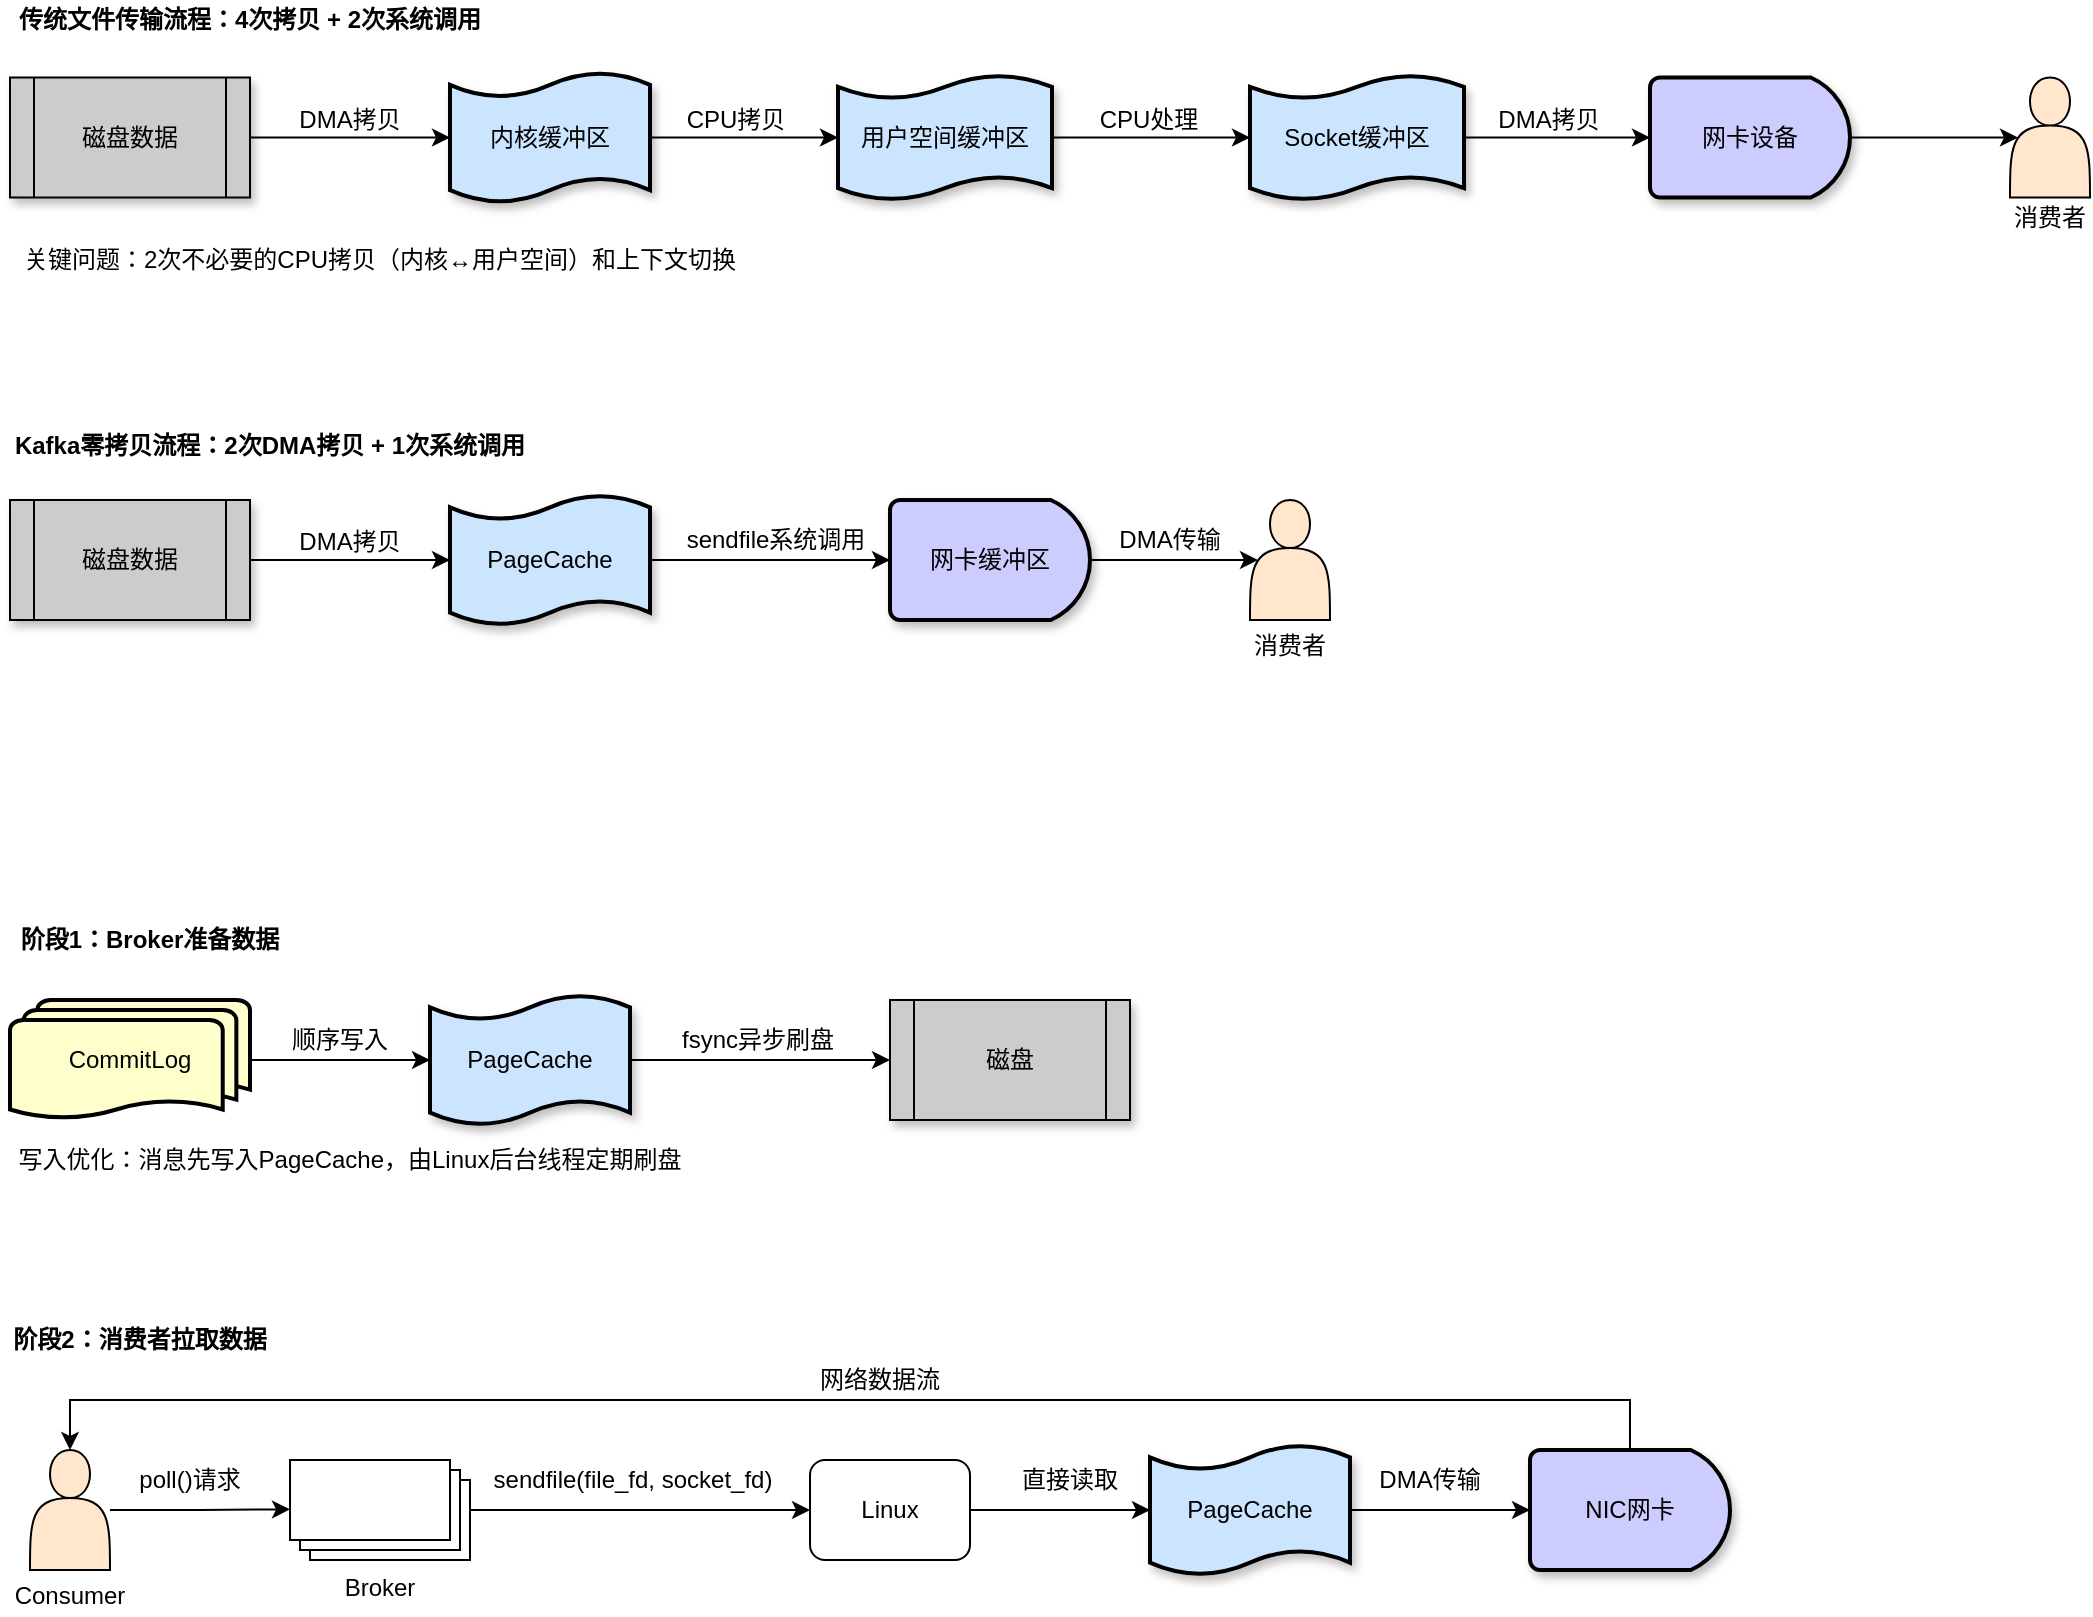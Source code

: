 <mxfile version="28.0.7">
  <diagram name="第 1 页" id="FKrM2mCtWPcghuYl6nln">
    <mxGraphModel dx="1479" dy="719" grid="1" gridSize="10" guides="1" tooltips="1" connect="1" arrows="1" fold="1" page="1" pageScale="1" pageWidth="827" pageHeight="1169" math="0" shadow="0">
      <root>
        <mxCell id="0" />
        <mxCell id="1" parent="0" />
        <mxCell id="AG47WaFzWLXYvN8UN-2U-114" value="" style="group" parent="1" vertex="1" connectable="0">
          <mxGeometry x="60" y="100" width="1040" height="140" as="geometry" />
        </mxCell>
        <mxCell id="AG47WaFzWLXYvN8UN-2U-6" value="&lt;b&gt;传统文件传输流程：4次拷贝 + 2次系统调用&lt;/b&gt;" style="text;strokeColor=none;align=center;fillColor=none;html=1;verticalAlign=middle;whiteSpace=wrap;rounded=0;" parent="AG47WaFzWLXYvN8UN-2U-114" vertex="1">
          <mxGeometry width="240" height="20" as="geometry" />
        </mxCell>
        <mxCell id="AG47WaFzWLXYvN8UN-2U-112" value="" style="group" parent="AG47WaFzWLXYvN8UN-2U-114" vertex="1" connectable="0">
          <mxGeometry y="36.25" width="1040" height="103.75" as="geometry" />
        </mxCell>
        <mxCell id="AG47WaFzWLXYvN8UN-2U-78" value="网卡设备" style="strokeWidth=2;html=1;shape=mxgraph.flowchart.delay;whiteSpace=wrap;fillColor=#CCCCFF;shadow=1;" parent="AG47WaFzWLXYvN8UN-2U-112" vertex="1">
          <mxGeometry x="820" y="2.5" width="100" height="60" as="geometry" />
        </mxCell>
        <mxCell id="AG47WaFzWLXYvN8UN-2U-4" value="磁盘数据" style="shape=process;whiteSpace=wrap;html=1;backgroundOutline=1;shadow=1;fillColor=#CCCCCC;" parent="AG47WaFzWLXYvN8UN-2U-112" vertex="1">
          <mxGeometry y="2.5" width="120" height="60" as="geometry" />
        </mxCell>
        <mxCell id="AG47WaFzWLXYvN8UN-2U-5" value="" style="shape=actor;whiteSpace=wrap;html=1;fillColor=#FFE6CC;" parent="AG47WaFzWLXYvN8UN-2U-112" vertex="1">
          <mxGeometry x="1000" y="2.5" width="40" height="60" as="geometry" />
        </mxCell>
        <mxCell id="AG47WaFzWLXYvN8UN-2U-95" style="edgeStyle=orthogonalEdgeStyle;rounded=0;orthogonalLoop=1;jettySize=auto;html=1;exitX=1;exitY=0.5;exitDx=0;exitDy=0;exitPerimeter=0;" parent="AG47WaFzWLXYvN8UN-2U-112" source="AG47WaFzWLXYvN8UN-2U-90" target="AG47WaFzWLXYvN8UN-2U-91" edge="1">
          <mxGeometry relative="1" as="geometry" />
        </mxCell>
        <mxCell id="AG47WaFzWLXYvN8UN-2U-90" value="内核缓冲区" style="shape=tape;whiteSpace=wrap;html=1;strokeWidth=2;size=0.19;shadow=1;fillColor=#CCE5FF;" parent="AG47WaFzWLXYvN8UN-2U-112" vertex="1">
          <mxGeometry x="220" width="100" height="65" as="geometry" />
        </mxCell>
        <mxCell id="AG47WaFzWLXYvN8UN-2U-91" value="用户空间缓冲区" style="shape=tape;whiteSpace=wrap;html=1;strokeWidth=2;size=0.19;shadow=1;fillColor=#CCE5FF;" parent="AG47WaFzWLXYvN8UN-2U-112" vertex="1">
          <mxGeometry x="414" y="1.25" width="107" height="62.5" as="geometry" />
        </mxCell>
        <mxCell id="AG47WaFzWLXYvN8UN-2U-92" value="Socket缓冲区" style="shape=tape;whiteSpace=wrap;html=1;strokeWidth=2;size=0.19;shadow=1;fillColor=#CCE5FF;" parent="AG47WaFzWLXYvN8UN-2U-112" vertex="1">
          <mxGeometry x="620" y="1.25" width="107" height="62.5" as="geometry" />
        </mxCell>
        <mxCell id="AG47WaFzWLXYvN8UN-2U-93" style="edgeStyle=orthogonalEdgeStyle;rounded=0;orthogonalLoop=1;jettySize=auto;html=1;exitX=1;exitY=0.5;exitDx=0;exitDy=0;entryX=0;entryY=0.5;entryDx=0;entryDy=0;entryPerimeter=0;" parent="AG47WaFzWLXYvN8UN-2U-112" source="AG47WaFzWLXYvN8UN-2U-4" target="AG47WaFzWLXYvN8UN-2U-90" edge="1">
          <mxGeometry relative="1" as="geometry" />
        </mxCell>
        <mxCell id="AG47WaFzWLXYvN8UN-2U-94" value="DMA拷贝" style="text;strokeColor=none;align=center;fillColor=none;html=1;verticalAlign=middle;whiteSpace=wrap;rounded=0;" parent="AG47WaFzWLXYvN8UN-2U-112" vertex="1">
          <mxGeometry x="140" y="13.75" width="60" height="20" as="geometry" />
        </mxCell>
        <mxCell id="AG47WaFzWLXYvN8UN-2U-96" value="CPU拷贝" style="text;strokeColor=none;align=center;fillColor=none;html=1;verticalAlign=middle;whiteSpace=wrap;rounded=0;" parent="AG47WaFzWLXYvN8UN-2U-112" vertex="1">
          <mxGeometry x="333" y="13.75" width="60" height="20" as="geometry" />
        </mxCell>
        <mxCell id="AG47WaFzWLXYvN8UN-2U-97" style="edgeStyle=orthogonalEdgeStyle;rounded=0;orthogonalLoop=1;jettySize=auto;html=1;entryX=0;entryY=0.5;entryDx=0;entryDy=0;entryPerimeter=0;" parent="AG47WaFzWLXYvN8UN-2U-112" source="AG47WaFzWLXYvN8UN-2U-91" target="AG47WaFzWLXYvN8UN-2U-92" edge="1">
          <mxGeometry relative="1" as="geometry" />
        </mxCell>
        <mxCell id="AG47WaFzWLXYvN8UN-2U-98" value="CPU处理" style="text;strokeColor=none;align=center;fillColor=none;html=1;verticalAlign=middle;whiteSpace=wrap;rounded=0;" parent="AG47WaFzWLXYvN8UN-2U-112" vertex="1">
          <mxGeometry x="540" y="13.75" width="59" height="20" as="geometry" />
        </mxCell>
        <mxCell id="AG47WaFzWLXYvN8UN-2U-99" style="edgeStyle=orthogonalEdgeStyle;rounded=0;orthogonalLoop=1;jettySize=auto;html=1;entryX=0;entryY=0.5;entryDx=0;entryDy=0;entryPerimeter=0;" parent="AG47WaFzWLXYvN8UN-2U-112" source="AG47WaFzWLXYvN8UN-2U-92" target="AG47WaFzWLXYvN8UN-2U-78" edge="1">
          <mxGeometry relative="1" as="geometry" />
        </mxCell>
        <mxCell id="AG47WaFzWLXYvN8UN-2U-100" value="DMA拷贝" style="text;strokeColor=none;align=center;fillColor=none;html=1;verticalAlign=middle;whiteSpace=wrap;rounded=0;" parent="AG47WaFzWLXYvN8UN-2U-112" vertex="1">
          <mxGeometry x="740" y="13.75" width="59" height="20" as="geometry" />
        </mxCell>
        <mxCell id="AG47WaFzWLXYvN8UN-2U-101" style="edgeStyle=orthogonalEdgeStyle;rounded=0;orthogonalLoop=1;jettySize=auto;html=1;entryX=0.1;entryY=0.5;entryDx=0;entryDy=0;entryPerimeter=0;" parent="AG47WaFzWLXYvN8UN-2U-112" source="AG47WaFzWLXYvN8UN-2U-78" target="AG47WaFzWLXYvN8UN-2U-5" edge="1">
          <mxGeometry relative="1" as="geometry" />
        </mxCell>
        <mxCell id="AG47WaFzWLXYvN8UN-2U-102" value="关键问题：2次不必要的CPU拷贝（内核↔用户空间）和上下文切换" style="text;strokeColor=none;align=center;fillColor=none;html=1;verticalAlign=middle;whiteSpace=wrap;rounded=0;" parent="AG47WaFzWLXYvN8UN-2U-112" vertex="1">
          <mxGeometry y="83.75" width="370" height="20" as="geometry" />
        </mxCell>
        <mxCell id="AG47WaFzWLXYvN8UN-2U-104" value="消费者" style="text;strokeColor=none;align=center;fillColor=none;html=1;verticalAlign=middle;whiteSpace=wrap;rounded=0;" parent="AG47WaFzWLXYvN8UN-2U-112" vertex="1">
          <mxGeometry x="1000" y="62.5" width="40" height="20" as="geometry" />
        </mxCell>
        <mxCell id="AG47WaFzWLXYvN8UN-2U-115" value="" style="group" parent="1" vertex="1" connectable="0">
          <mxGeometry x="60" y="310" width="660" height="122.5" as="geometry" />
        </mxCell>
        <mxCell id="AG47WaFzWLXYvN8UN-2U-53" value="&lt;b&gt;Kafka零拷贝流程：2次DMA拷贝 + 1次系统调用&lt;/b&gt;" style="text;strokeColor=none;align=center;fillColor=none;html=1;verticalAlign=middle;whiteSpace=wrap;rounded=0;" parent="AG47WaFzWLXYvN8UN-2U-115" vertex="1">
          <mxGeometry width="260" height="25" as="geometry" />
        </mxCell>
        <mxCell id="AG47WaFzWLXYvN8UN-2U-113" value="" style="group" parent="AG47WaFzWLXYvN8UN-2U-115" vertex="1" connectable="0">
          <mxGeometry y="37.5" width="660" height="85" as="geometry" />
        </mxCell>
        <mxCell id="AG47WaFzWLXYvN8UN-2U-38" value="PageCache" style="shape=tape;whiteSpace=wrap;html=1;strokeWidth=2;size=0.19;shadow=1;fillColor=#CCE5FF;" parent="AG47WaFzWLXYvN8UN-2U-113" vertex="1">
          <mxGeometry x="220" width="100" height="65" as="geometry" />
        </mxCell>
        <mxCell id="AG47WaFzWLXYvN8UN-2U-39" value="磁盘数据" style="shape=process;whiteSpace=wrap;html=1;backgroundOutline=1;shadow=1;fillColor=#CCCCCC;" parent="AG47WaFzWLXYvN8UN-2U-113" vertex="1">
          <mxGeometry y="2.5" width="120" height="60" as="geometry" />
        </mxCell>
        <mxCell id="AG47WaFzWLXYvN8UN-2U-40" value="" style="shape=actor;whiteSpace=wrap;html=1;fillColor=#FFE6CC;" parent="AG47WaFzWLXYvN8UN-2U-113" vertex="1">
          <mxGeometry x="620" y="2.5" width="40" height="60" as="geometry" />
        </mxCell>
        <mxCell id="AG47WaFzWLXYvN8UN-2U-66" value="网卡缓冲区" style="strokeWidth=2;html=1;shape=mxgraph.flowchart.delay;whiteSpace=wrap;fillColor=#CCCCFF;shadow=1;" parent="AG47WaFzWLXYvN8UN-2U-113" vertex="1">
          <mxGeometry x="440" y="2.5" width="100" height="60" as="geometry" />
        </mxCell>
        <mxCell id="AG47WaFzWLXYvN8UN-2U-103" value="消费者" style="text;strokeColor=none;align=center;fillColor=none;html=1;verticalAlign=middle;whiteSpace=wrap;rounded=0;" parent="AG47WaFzWLXYvN8UN-2U-113" vertex="1">
          <mxGeometry x="620" y="65" width="40" height="20" as="geometry" />
        </mxCell>
        <mxCell id="AG47WaFzWLXYvN8UN-2U-105" style="edgeStyle=orthogonalEdgeStyle;rounded=0;orthogonalLoop=1;jettySize=auto;html=1;exitX=1;exitY=0.5;exitDx=0;exitDy=0;entryX=0;entryY=0.5;entryDx=0;entryDy=0;entryPerimeter=0;" parent="AG47WaFzWLXYvN8UN-2U-113" source="AG47WaFzWLXYvN8UN-2U-39" target="AG47WaFzWLXYvN8UN-2U-38" edge="1">
          <mxGeometry relative="1" as="geometry" />
        </mxCell>
        <mxCell id="AG47WaFzWLXYvN8UN-2U-107" style="edgeStyle=orthogonalEdgeStyle;rounded=0;orthogonalLoop=1;jettySize=auto;html=1;entryX=0.1;entryY=0.5;entryDx=0;entryDy=0;entryPerimeter=0;" parent="AG47WaFzWLXYvN8UN-2U-113" source="AG47WaFzWLXYvN8UN-2U-66" target="AG47WaFzWLXYvN8UN-2U-40" edge="1">
          <mxGeometry relative="1" as="geometry" />
        </mxCell>
        <mxCell id="AG47WaFzWLXYvN8UN-2U-108" value="DMA拷贝" style="text;strokeColor=none;align=center;fillColor=none;html=1;verticalAlign=middle;whiteSpace=wrap;rounded=0;" parent="AG47WaFzWLXYvN8UN-2U-113" vertex="1">
          <mxGeometry x="140" y="12.5" width="60" height="21" as="geometry" />
        </mxCell>
        <mxCell id="AG47WaFzWLXYvN8UN-2U-109" value="sendfile系统调用" style="text;strokeColor=none;align=center;fillColor=none;html=1;verticalAlign=middle;whiteSpace=wrap;rounded=0;" parent="AG47WaFzWLXYvN8UN-2U-113" vertex="1">
          <mxGeometry x="333" y="12.5" width="100" height="20" as="geometry" />
        </mxCell>
        <mxCell id="AG47WaFzWLXYvN8UN-2U-110" style="edgeStyle=orthogonalEdgeStyle;rounded=0;orthogonalLoop=1;jettySize=auto;html=1;entryX=0;entryY=0.5;entryDx=0;entryDy=0;entryPerimeter=0;" parent="AG47WaFzWLXYvN8UN-2U-113" source="AG47WaFzWLXYvN8UN-2U-38" target="AG47WaFzWLXYvN8UN-2U-66" edge="1">
          <mxGeometry relative="1" as="geometry" />
        </mxCell>
        <mxCell id="AG47WaFzWLXYvN8UN-2U-111" value="DMA传输" style="text;strokeColor=none;align=center;fillColor=none;html=1;verticalAlign=middle;whiteSpace=wrap;rounded=0;" parent="AG47WaFzWLXYvN8UN-2U-113" vertex="1">
          <mxGeometry x="550" y="12.5" width="60" height="20" as="geometry" />
        </mxCell>
        <mxCell id="AG47WaFzWLXYvN8UN-2U-126" value="" style="group" parent="1" vertex="1" connectable="0">
          <mxGeometry x="60" y="560" width="560" height="130" as="geometry" />
        </mxCell>
        <mxCell id="AG47WaFzWLXYvN8UN-2U-124" value="" style="group" parent="AG47WaFzWLXYvN8UN-2U-126" vertex="1" connectable="0">
          <mxGeometry width="560" height="102.5" as="geometry" />
        </mxCell>
        <mxCell id="AG47WaFzWLXYvN8UN-2U-116" value="CommitLog" style="strokeWidth=2;html=1;shape=mxgraph.flowchart.multi-document;whiteSpace=wrap;fillColor=#FFFFCC;" parent="AG47WaFzWLXYvN8UN-2U-124" vertex="1">
          <mxGeometry y="40" width="120" height="60" as="geometry" />
        </mxCell>
        <mxCell id="AG47WaFzWLXYvN8UN-2U-120" style="edgeStyle=orthogonalEdgeStyle;rounded=0;orthogonalLoop=1;jettySize=auto;html=1;exitX=1;exitY=0.5;exitDx=0;exitDy=0;exitPerimeter=0;entryX=0;entryY=0.5;entryDx=0;entryDy=0;" parent="AG47WaFzWLXYvN8UN-2U-124" source="AG47WaFzWLXYvN8UN-2U-117" target="AG47WaFzWLXYvN8UN-2U-118" edge="1">
          <mxGeometry relative="1" as="geometry" />
        </mxCell>
        <mxCell id="AG47WaFzWLXYvN8UN-2U-117" value="PageCache" style="shape=tape;whiteSpace=wrap;html=1;strokeWidth=2;size=0.19;shadow=1;fillColor=#CCE5FF;" parent="AG47WaFzWLXYvN8UN-2U-124" vertex="1">
          <mxGeometry x="210" y="37.5" width="100" height="65" as="geometry" />
        </mxCell>
        <mxCell id="AG47WaFzWLXYvN8UN-2U-118" value="磁盘" style="shape=process;whiteSpace=wrap;html=1;backgroundOutline=1;shadow=1;fillColor=#CCCCCC;" parent="AG47WaFzWLXYvN8UN-2U-124" vertex="1">
          <mxGeometry x="440" y="40" width="120" height="60" as="geometry" />
        </mxCell>
        <mxCell id="AG47WaFzWLXYvN8UN-2U-119" style="edgeStyle=orthogonalEdgeStyle;rounded=0;orthogonalLoop=1;jettySize=auto;html=1;entryX=0;entryY=0.5;entryDx=0;entryDy=0;entryPerimeter=0;" parent="AG47WaFzWLXYvN8UN-2U-124" source="AG47WaFzWLXYvN8UN-2U-116" target="AG47WaFzWLXYvN8UN-2U-117" edge="1">
          <mxGeometry relative="1" as="geometry" />
        </mxCell>
        <mxCell id="AG47WaFzWLXYvN8UN-2U-121" value="顺序写入" style="text;strokeColor=none;align=center;fillColor=none;html=1;verticalAlign=middle;whiteSpace=wrap;rounded=0;" parent="AG47WaFzWLXYvN8UN-2U-124" vertex="1">
          <mxGeometry x="140" y="50" width="50" height="20" as="geometry" />
        </mxCell>
        <mxCell id="AG47WaFzWLXYvN8UN-2U-122" value="fsync异步刷盘" style="text;strokeColor=none;align=center;fillColor=none;html=1;verticalAlign=middle;whiteSpace=wrap;rounded=0;" parent="AG47WaFzWLXYvN8UN-2U-124" vertex="1">
          <mxGeometry x="333.5" y="50" width="80" height="20" as="geometry" />
        </mxCell>
        <mxCell id="AG47WaFzWLXYvN8UN-2U-123" value="&lt;b&gt;阶段1：Broker准备数据&lt;/b&gt;" style="text;strokeColor=none;align=center;fillColor=none;html=1;verticalAlign=middle;whiteSpace=wrap;rounded=0;" parent="AG47WaFzWLXYvN8UN-2U-124" vertex="1">
          <mxGeometry width="140" height="20" as="geometry" />
        </mxCell>
        <mxCell id="AG47WaFzWLXYvN8UN-2U-125" value="写入优化：消息先写入PageCache，由Linux后台线程定期刷盘" style="text;strokeColor=none;align=center;fillColor=none;html=1;verticalAlign=middle;whiteSpace=wrap;rounded=0;" parent="AG47WaFzWLXYvN8UN-2U-126" vertex="1">
          <mxGeometry y="110" width="340" height="20" as="geometry" />
        </mxCell>
        <mxCell id="AG47WaFzWLXYvN8UN-2U-151" value="" style="group" parent="1" vertex="1" connectable="0">
          <mxGeometry x="60" y="760" width="860" height="147.5" as="geometry" />
        </mxCell>
        <mxCell id="AG47WaFzWLXYvN8UN-2U-148" value="Consumer" style="text;strokeColor=none;align=center;fillColor=none;html=1;verticalAlign=middle;whiteSpace=wrap;rounded=0;" parent="AG47WaFzWLXYvN8UN-2U-151" vertex="1">
          <mxGeometry y="127.5" width="60" height="20" as="geometry" />
        </mxCell>
        <mxCell id="AG47WaFzWLXYvN8UN-2U-147" style="edgeStyle=orthogonalEdgeStyle;rounded=0;orthogonalLoop=1;jettySize=auto;html=1;" parent="AG47WaFzWLXYvN8UN-2U-151" source="AG47WaFzWLXYvN8UN-2U-127" edge="1">
          <mxGeometry relative="1" as="geometry">
            <mxPoint x="140" y="94.66" as="targetPoint" />
            <mxPoint x="60" y="94.66" as="sourcePoint" />
          </mxGeometry>
        </mxCell>
        <mxCell id="AG47WaFzWLXYvN8UN-2U-127" value="" style="shape=actor;whiteSpace=wrap;html=1;fillColor=#FFE6CC;" parent="AG47WaFzWLXYvN8UN-2U-151" vertex="1">
          <mxGeometry x="10" y="65" width="40" height="60" as="geometry" />
        </mxCell>
        <mxCell id="AG47WaFzWLXYvN8UN-2U-136" style="edgeStyle=orthogonalEdgeStyle;rounded=0;orthogonalLoop=1;jettySize=auto;html=1;entryX=0;entryY=0.5;entryDx=0;entryDy=0;" parent="AG47WaFzWLXYvN8UN-2U-151" source="AG47WaFzWLXYvN8UN-2U-128" target="AG47WaFzWLXYvN8UN-2U-129" edge="1">
          <mxGeometry relative="1" as="geometry" />
        </mxCell>
        <mxCell id="AG47WaFzWLXYvN8UN-2U-128" value="Broker" style="verticalLabelPosition=bottom;verticalAlign=top;html=1;shape=mxgraph.basic.layered_rect;dx=10;outlineConnect=0;whiteSpace=wrap;" parent="AG47WaFzWLXYvN8UN-2U-151" vertex="1">
          <mxGeometry x="140" y="70" width="90" height="50" as="geometry" />
        </mxCell>
        <mxCell id="AG47WaFzWLXYvN8UN-2U-129" value="Linux" style="rounded=1;whiteSpace=wrap;html=1;" parent="AG47WaFzWLXYvN8UN-2U-151" vertex="1">
          <mxGeometry x="400" y="70" width="80" height="50" as="geometry" />
        </mxCell>
        <mxCell id="AG47WaFzWLXYvN8UN-2U-130" value="PageCache" style="shape=tape;whiteSpace=wrap;html=1;strokeWidth=2;size=0.19;shadow=1;fillColor=#CCE5FF;" parent="AG47WaFzWLXYvN8UN-2U-151" vertex="1">
          <mxGeometry x="570" y="62.5" width="100" height="65" as="geometry" />
        </mxCell>
        <mxCell id="AG47WaFzWLXYvN8UN-2U-133" value="poll()请求" style="text;strokeColor=none;align=center;fillColor=none;html=1;verticalAlign=middle;whiteSpace=wrap;rounded=0;" parent="AG47WaFzWLXYvN8UN-2U-151" vertex="1">
          <mxGeometry x="60" y="70" width="60" height="20" as="geometry" />
        </mxCell>
        <mxCell id="AG47WaFzWLXYvN8UN-2U-137" value="sendfile(file_fd, socket_fd)" style="text;strokeColor=none;align=center;fillColor=none;html=1;verticalAlign=middle;whiteSpace=wrap;rounded=0;" parent="AG47WaFzWLXYvN8UN-2U-151" vertex="1">
          <mxGeometry x="238.5" y="70" width="145" height="20" as="geometry" />
        </mxCell>
        <mxCell id="AG47WaFzWLXYvN8UN-2U-138" style="edgeStyle=orthogonalEdgeStyle;rounded=0;orthogonalLoop=1;jettySize=auto;html=1;entryX=0;entryY=0.5;entryDx=0;entryDy=0;entryPerimeter=0;" parent="AG47WaFzWLXYvN8UN-2U-151" source="AG47WaFzWLXYvN8UN-2U-129" target="AG47WaFzWLXYvN8UN-2U-130" edge="1">
          <mxGeometry relative="1" as="geometry" />
        </mxCell>
        <mxCell id="AG47WaFzWLXYvN8UN-2U-139" value="直接读取" style="text;strokeColor=none;align=center;fillColor=none;html=1;verticalAlign=middle;whiteSpace=wrap;rounded=0;" parent="AG47WaFzWLXYvN8UN-2U-151" vertex="1">
          <mxGeometry x="500" y="70" width="60" height="20" as="geometry" />
        </mxCell>
        <mxCell id="AG47WaFzWLXYvN8UN-2U-143" style="edgeStyle=orthogonalEdgeStyle;rounded=0;orthogonalLoop=1;jettySize=auto;html=1;entryX=0.5;entryY=0;entryDx=0;entryDy=0;" parent="AG47WaFzWLXYvN8UN-2U-151" source="AG47WaFzWLXYvN8UN-2U-140" target="AG47WaFzWLXYvN8UN-2U-127" edge="1">
          <mxGeometry relative="1" as="geometry">
            <Array as="points">
              <mxPoint x="810" y="40" />
              <mxPoint x="30" y="40" />
            </Array>
          </mxGeometry>
        </mxCell>
        <mxCell id="AG47WaFzWLXYvN8UN-2U-140" value="NIC网卡" style="strokeWidth=2;html=1;shape=mxgraph.flowchart.delay;whiteSpace=wrap;fillColor=#CCCCFF;shadow=1;" parent="AG47WaFzWLXYvN8UN-2U-151" vertex="1">
          <mxGeometry x="760" y="65" width="100" height="60" as="geometry" />
        </mxCell>
        <mxCell id="AG47WaFzWLXYvN8UN-2U-142" value="DMA传输" style="text;strokeColor=none;align=center;fillColor=none;html=1;verticalAlign=middle;whiteSpace=wrap;rounded=0;" parent="AG47WaFzWLXYvN8UN-2U-151" vertex="1">
          <mxGeometry x="680" y="70" width="60" height="20" as="geometry" />
        </mxCell>
        <mxCell id="AG47WaFzWLXYvN8UN-2U-145" style="edgeStyle=orthogonalEdgeStyle;rounded=0;orthogonalLoop=1;jettySize=auto;html=1;exitX=1;exitY=0.5;exitDx=0;exitDy=0;exitPerimeter=0;entryX=0;entryY=0.5;entryDx=0;entryDy=0;entryPerimeter=0;" parent="AG47WaFzWLXYvN8UN-2U-151" source="AG47WaFzWLXYvN8UN-2U-130" target="AG47WaFzWLXYvN8UN-2U-140" edge="1">
          <mxGeometry relative="1" as="geometry" />
        </mxCell>
        <mxCell id="AG47WaFzWLXYvN8UN-2U-146" value="网络数据流" style="text;strokeColor=none;align=center;fillColor=none;html=1;verticalAlign=middle;whiteSpace=wrap;rounded=0;" parent="AG47WaFzWLXYvN8UN-2U-151" vertex="1">
          <mxGeometry x="400" y="20" width="70" height="20" as="geometry" />
        </mxCell>
        <mxCell id="AG47WaFzWLXYvN8UN-2U-149" value="&lt;b&gt;阶段2：消费者拉取数据&lt;/b&gt;" style="text;strokeColor=none;align=center;fillColor=none;html=1;verticalAlign=middle;whiteSpace=wrap;rounded=0;" parent="AG47WaFzWLXYvN8UN-2U-151" vertex="1">
          <mxGeometry width="130" height="20" as="geometry" />
        </mxCell>
      </root>
    </mxGraphModel>
  </diagram>
</mxfile>
